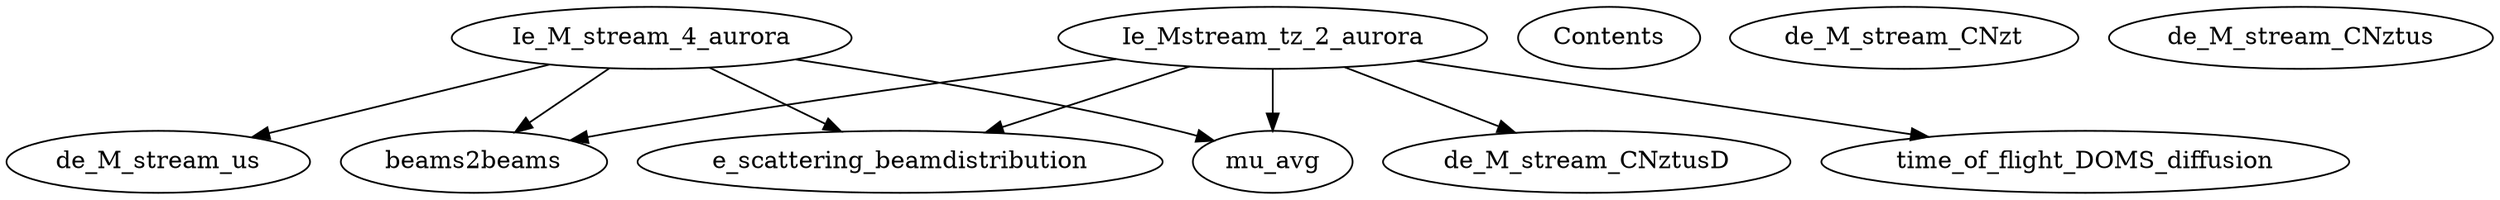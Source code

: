 /* Created by mdot for Matlab */
digraph m2html {
  Ie_M_stream_4_aurora -> beams2beams;
  Ie_M_stream_4_aurora -> de_M_stream_us;
  Ie_M_stream_4_aurora -> e_scattering_beamdistribution;
  Ie_M_stream_4_aurora -> mu_avg;
  Ie_Mstream_tz_2_aurora -> beams2beams;
  Ie_Mstream_tz_2_aurora -> de_M_stream_CNztusD;
  Ie_Mstream_tz_2_aurora -> e_scattering_beamdistribution;
  Ie_Mstream_tz_2_aurora -> mu_avg;
  Ie_Mstream_tz_2_aurora -> time_of_flight_DOMS_diffusion;

  Contents [URL="Contents.html"];
  Ie_M_stream_4_aurora [URL="Ie_M_stream_4_aurora.html"];
  Ie_Mstream_tz_2_aurora [URL="Ie_Mstream_tz_2_aurora.html"];
  beams2beams [URL="beams2beams.html"];
  de_M_stream_CNzt [URL="de_M_stream_CNzt.html"];
  de_M_stream_CNztus [URL="de_M_stream_CNztus.html"];
  de_M_stream_CNztusD [URL="de_M_stream_CNztusD.html"];
  de_M_stream_us [URL="de_M_stream_us.html"];
  e_scattering_beamdistribution [URL="e_scattering_beamdistribution.html"];
  mu_avg [URL="mu_avg.html"];
  time_of_flight_DOMS_diffusion [URL="time_of_flight_DOMS_diffusion.html"];
}